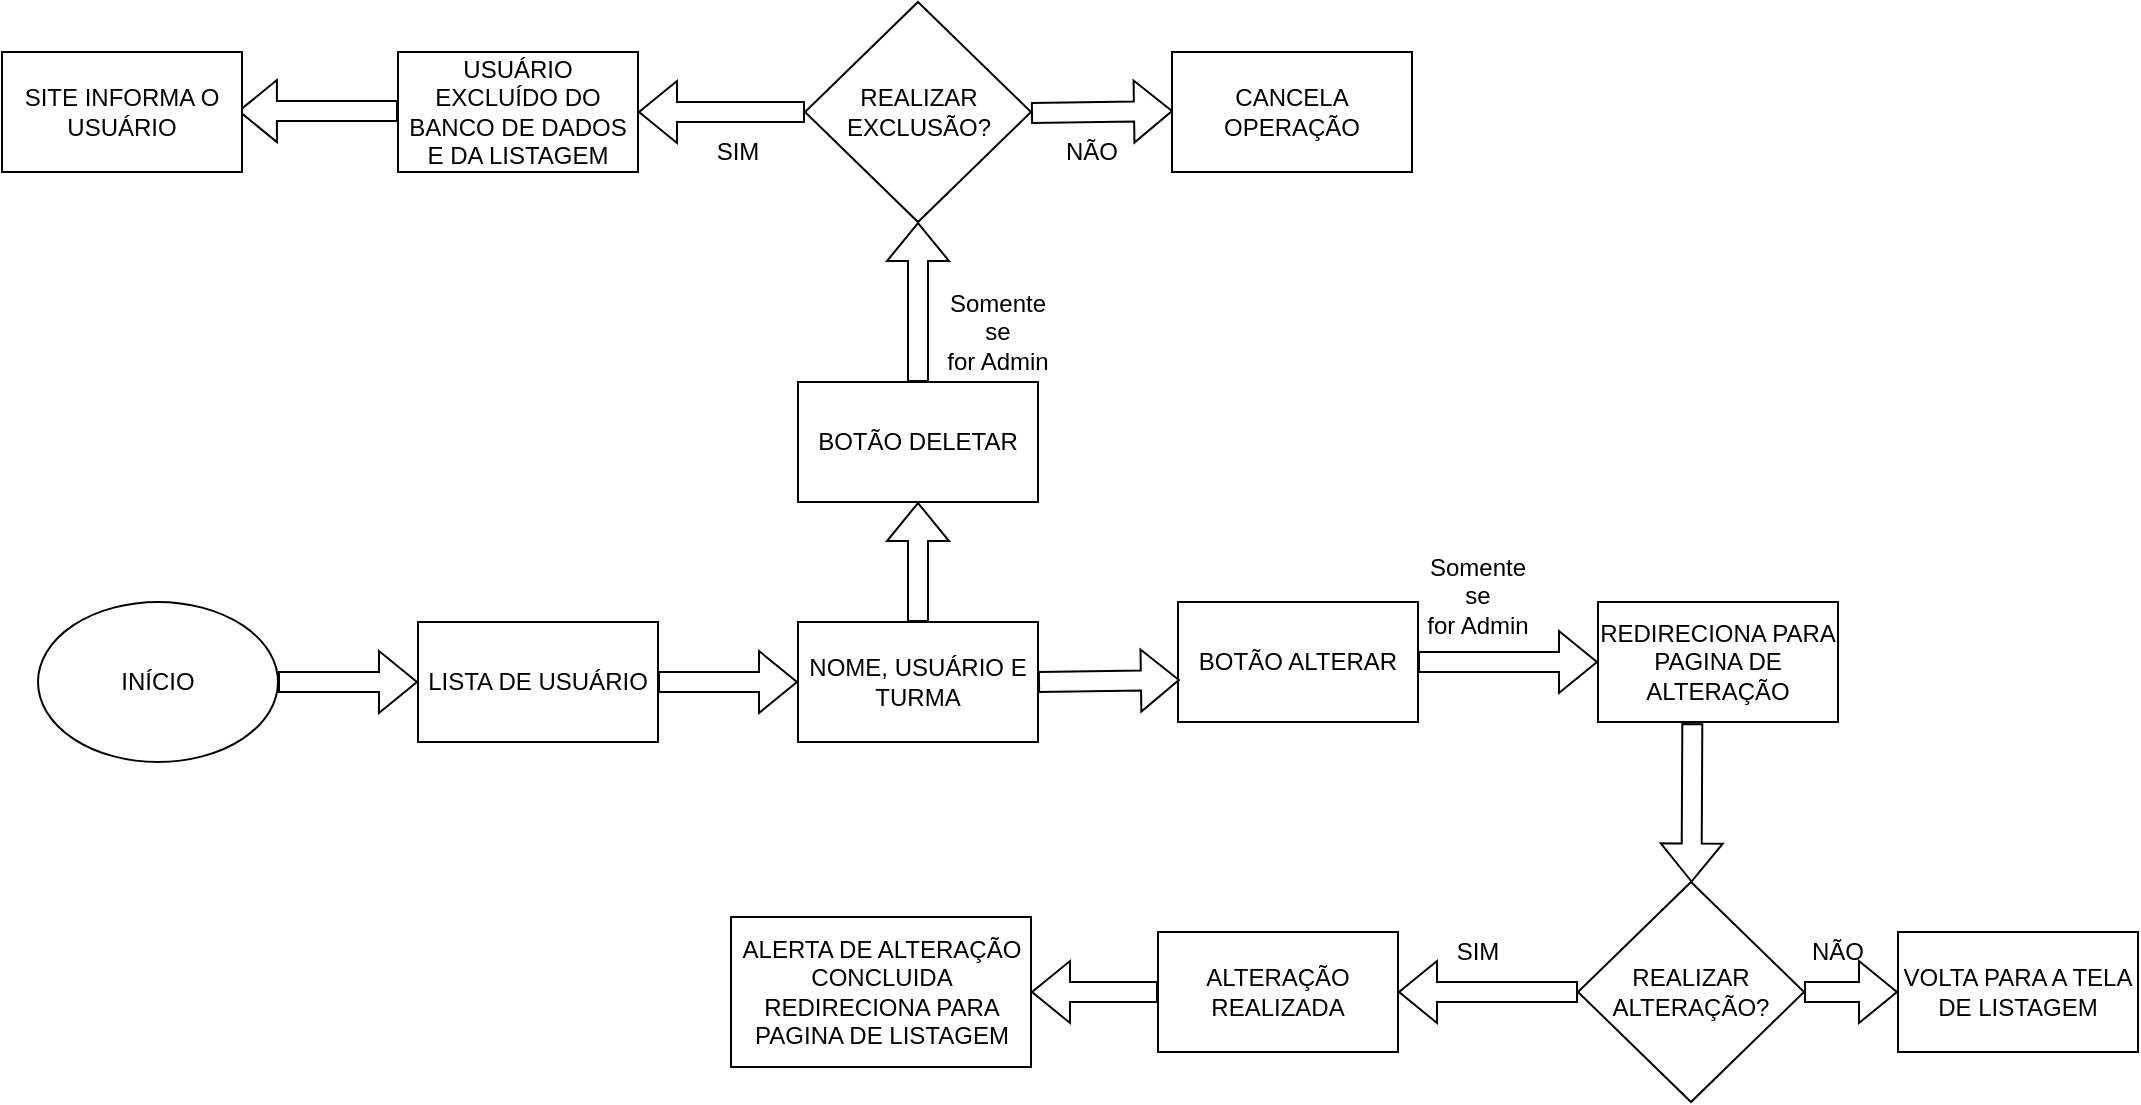 <mxfile version="26.0.16">
  <diagram name="Página-1" id="r3otI6wQ_K_i1wcqdXIX">
    <mxGraphModel dx="1390" dy="4292" grid="1" gridSize="10" guides="1" tooltips="1" connect="1" arrows="1" fold="1" page="1" pageScale="1" pageWidth="827" pageHeight="1169" math="0" shadow="0">
      <root>
        <mxCell id="0" />
        <mxCell id="1" parent="0" />
        <mxCell id="BA6NCAzBnOPJGDUu9WfR-1" value="INÍCIO" style="ellipse;whiteSpace=wrap;html=1;" parent="1" vertex="1">
          <mxGeometry x="20" y="-2320" width="120" height="80" as="geometry" />
        </mxCell>
        <mxCell id="BA6NCAzBnOPJGDUu9WfR-2" value="" style="shape=flexArrow;endArrow=classic;html=1;rounded=0;exitX=1;exitY=0.5;exitDx=0;exitDy=0;" parent="1" source="BA6NCAzBnOPJGDUu9WfR-1" target="BA6NCAzBnOPJGDUu9WfR-3" edge="1">
          <mxGeometry width="50" height="50" relative="1" as="geometry">
            <mxPoint x="390" y="-2360" as="sourcePoint" />
            <mxPoint x="210" y="-2280" as="targetPoint" />
          </mxGeometry>
        </mxCell>
        <mxCell id="BA6NCAzBnOPJGDUu9WfR-3" value="LISTA DE USUÁRIO" style="rounded=0;whiteSpace=wrap;html=1;" parent="1" vertex="1">
          <mxGeometry x="210" y="-2310" width="120" height="60" as="geometry" />
        </mxCell>
        <mxCell id="BA6NCAzBnOPJGDUu9WfR-4" value="" style="shape=flexArrow;endArrow=classic;html=1;rounded=0;exitX=1;exitY=0.5;exitDx=0;exitDy=0;" parent="1" target="BA6NCAzBnOPJGDUu9WfR-5" edge="1">
          <mxGeometry width="50" height="50" relative="1" as="geometry">
            <mxPoint x="330" y="-2280" as="sourcePoint" />
            <mxPoint x="400" y="-2280" as="targetPoint" />
          </mxGeometry>
        </mxCell>
        <mxCell id="BA6NCAzBnOPJGDUu9WfR-5" value="NOME, USUÁRIO E TURMA" style="rounded=0;whiteSpace=wrap;html=1;" parent="1" vertex="1">
          <mxGeometry x="400" y="-2310" width="120" height="60" as="geometry" />
        </mxCell>
        <mxCell id="BA6NCAzBnOPJGDUu9WfR-6" value="" style="shape=flexArrow;endArrow=classic;html=1;rounded=0;exitX=0.5;exitY=0;exitDx=0;exitDy=0;" parent="1" edge="1" source="BA6NCAzBnOPJGDUu9WfR-5">
          <mxGeometry width="50" height="50" relative="1" as="geometry">
            <mxPoint x="450" y="-2321" as="sourcePoint" />
            <mxPoint x="460" y="-2370" as="targetPoint" />
          </mxGeometry>
        </mxCell>
        <mxCell id="BA6NCAzBnOPJGDUu9WfR-7" value="BOTÃO ALTERAR" style="rounded=0;whiteSpace=wrap;html=1;" parent="1" vertex="1">
          <mxGeometry x="590" y="-2320" width="120" height="60" as="geometry" />
        </mxCell>
        <mxCell id="BA6NCAzBnOPJGDUu9WfR-8" value="" style="shape=flexArrow;endArrow=classic;html=1;rounded=0;exitX=1;exitY=0.5;exitDx=0;exitDy=0;" parent="1" target="BA6NCAzBnOPJGDUu9WfR-9" edge="1">
          <mxGeometry width="50" height="50" relative="1" as="geometry">
            <mxPoint x="710" y="-2290" as="sourcePoint" />
            <mxPoint x="780" y="-2290" as="targetPoint" />
          </mxGeometry>
        </mxCell>
        <mxCell id="BA6NCAzBnOPJGDUu9WfR-9" value="REDIRECIONA PARA PAGINA DE ALTERAÇÃO" style="rounded=0;whiteSpace=wrap;html=1;" parent="1" vertex="1">
          <mxGeometry x="800" y="-2320" width="120" height="60" as="geometry" />
        </mxCell>
        <mxCell id="BA6NCAzBnOPJGDUu9WfR-10" value="" style="shape=flexArrow;endArrow=classic;html=1;rounded=0;exitX=0.393;exitY=1.009;exitDx=0;exitDy=0;exitPerimeter=0;" parent="1" source="BA6NCAzBnOPJGDUu9WfR-9" target="BA6NCAzBnOPJGDUu9WfR-11" edge="1">
          <mxGeometry width="50" height="50" relative="1" as="geometry">
            <mxPoint x="860" y="-2160" as="sourcePoint" />
            <mxPoint x="827" y="-2170" as="targetPoint" />
          </mxGeometry>
        </mxCell>
        <mxCell id="BA6NCAzBnOPJGDUu9WfR-11" value="REALIZAR ALTERAÇÃO?" style="rhombus;whiteSpace=wrap;html=1;" parent="1" vertex="1">
          <mxGeometry x="790" y="-2180" width="113" height="110" as="geometry" />
        </mxCell>
        <mxCell id="BA6NCAzBnOPJGDUu9WfR-12" value="" style="shape=flexArrow;endArrow=classic;html=1;rounded=0;exitX=0;exitY=0.5;exitDx=0;exitDy=0;" parent="1" source="BA6NCAzBnOPJGDUu9WfR-11" target="BA6NCAzBnOPJGDUu9WfR-13" edge="1">
          <mxGeometry width="50" height="50" relative="1" as="geometry">
            <mxPoint x="670" y="-2100" as="sourcePoint" />
            <mxPoint x="690" y="-2125" as="targetPoint" />
          </mxGeometry>
        </mxCell>
        <mxCell id="BA6NCAzBnOPJGDUu9WfR-13" value="ALTERAÇÃO REALIZADA" style="rounded=0;whiteSpace=wrap;html=1;" parent="1" vertex="1">
          <mxGeometry x="580" y="-2155" width="120" height="60" as="geometry" />
        </mxCell>
        <mxCell id="BA6NCAzBnOPJGDUu9WfR-14" value="SIM" style="text;strokeColor=none;align=center;fillColor=none;html=1;verticalAlign=middle;whiteSpace=wrap;rounded=0;" parent="1" vertex="1">
          <mxGeometry x="710" y="-2160" width="60" height="30" as="geometry" />
        </mxCell>
        <mxCell id="BA6NCAzBnOPJGDUu9WfR-15" value="" style="shape=flexArrow;endArrow=classic;html=1;rounded=0;exitX=1;exitY=0.5;exitDx=0;exitDy=0;" parent="1" source="BA6NCAzBnOPJGDUu9WfR-11" target="BA6NCAzBnOPJGDUu9WfR-16" edge="1">
          <mxGeometry width="50" height="50" relative="1" as="geometry">
            <mxPoint x="930" y="-2130" as="sourcePoint" />
            <mxPoint x="960" y="-2125" as="targetPoint" />
          </mxGeometry>
        </mxCell>
        <mxCell id="BA6NCAzBnOPJGDUu9WfR-16" value="VOLTA PARA A TELA DE LISTAGEM" style="rounded=0;whiteSpace=wrap;html=1;" parent="1" vertex="1">
          <mxGeometry x="950" y="-2155" width="120" height="60" as="geometry" />
        </mxCell>
        <mxCell id="BA6NCAzBnOPJGDUu9WfR-17" value="NÃO" style="text;strokeColor=none;align=center;fillColor=none;html=1;verticalAlign=middle;whiteSpace=wrap;rounded=0;" parent="1" vertex="1">
          <mxGeometry x="890" y="-2160" width="60" height="30" as="geometry" />
        </mxCell>
        <mxCell id="BA6NCAzBnOPJGDUu9WfR-18" value="" style="shape=flexArrow;endArrow=classic;html=1;rounded=0;exitX=0;exitY=0.5;exitDx=0;exitDy=0;" parent="1" target="BA6NCAzBnOPJGDUu9WfR-19" edge="1">
          <mxGeometry width="50" height="50" relative="1" as="geometry">
            <mxPoint x="580" y="-2125" as="sourcePoint" />
            <mxPoint x="500" y="-2125" as="targetPoint" />
          </mxGeometry>
        </mxCell>
        <mxCell id="BA6NCAzBnOPJGDUu9WfR-19" value="ALERTA DE ALTERAÇÃO CONCLUIDA REDIRECIONA PARA PAGINA DE LISTAGEM" style="rounded=0;whiteSpace=wrap;html=1;" parent="1" vertex="1">
          <mxGeometry x="366.5" y="-2162.5" width="150" height="75" as="geometry" />
        </mxCell>
        <mxCell id="fB_9p1zCVW83rO7FXsep-1" value="Somente se&lt;div&gt;for Admin&lt;/div&gt;" style="text;strokeColor=none;align=center;fillColor=none;html=1;verticalAlign=middle;whiteSpace=wrap;rounded=0;" parent="1" vertex="1">
          <mxGeometry x="710" y="-2338" width="60" height="30" as="geometry" />
        </mxCell>
        <mxCell id="7_Ezq65WECjkLJBgG_0b-1" value="BOTÃO DELETAR" style="rounded=0;whiteSpace=wrap;html=1;" vertex="1" parent="1">
          <mxGeometry x="400" y="-2430" width="120" height="60" as="geometry" />
        </mxCell>
        <mxCell id="7_Ezq65WECjkLJBgG_0b-2" value="" style="shape=flexArrow;endArrow=classic;html=1;rounded=0;exitX=1;exitY=0.5;exitDx=0;exitDy=0;entryX=0.008;entryY=0.65;entryDx=0;entryDy=0;entryPerimeter=0;" edge="1" parent="1" source="BA6NCAzBnOPJGDUu9WfR-5" target="BA6NCAzBnOPJGDUu9WfR-7">
          <mxGeometry width="50" height="50" relative="1" as="geometry">
            <mxPoint x="540" y="-2270" as="sourcePoint" />
            <mxPoint x="540" y="-2330" as="targetPoint" />
          </mxGeometry>
        </mxCell>
        <mxCell id="7_Ezq65WECjkLJBgG_0b-5" value="" style="shape=flexArrow;endArrow=classic;html=1;rounded=0;exitX=0.5;exitY=0;exitDx=0;exitDy=0;entryX=0.5;entryY=1;entryDx=0;entryDy=0;" edge="1" parent="1" target="7_Ezq65WECjkLJBgG_0b-6" source="7_Ezq65WECjkLJBgG_0b-1">
          <mxGeometry width="50" height="50" relative="1" as="geometry">
            <mxPoint x="627" y="-2570" as="sourcePoint" />
            <mxPoint x="627" y="-2481" as="targetPoint" />
          </mxGeometry>
        </mxCell>
        <mxCell id="7_Ezq65WECjkLJBgG_0b-6" value="REALIZAR EXCLUSÃO?" style="rhombus;whiteSpace=wrap;html=1;" vertex="1" parent="1">
          <mxGeometry x="403.5" y="-2620" width="113" height="110" as="geometry" />
        </mxCell>
        <mxCell id="7_Ezq65WECjkLJBgG_0b-8" value="Somente se&lt;div&gt;for Admin&lt;/div&gt;" style="text;strokeColor=none;align=center;fillColor=none;html=1;verticalAlign=middle;whiteSpace=wrap;rounded=0;" vertex="1" parent="1">
          <mxGeometry x="470" y="-2470" width="60" height="30" as="geometry" />
        </mxCell>
        <mxCell id="7_Ezq65WECjkLJBgG_0b-9" value="" style="shape=flexArrow;endArrow=classic;html=1;rounded=0;exitX=1;exitY=0.5;exitDx=0;exitDy=0;entryX=0.008;entryY=0.65;entryDx=0;entryDy=0;entryPerimeter=0;" edge="1" parent="1">
          <mxGeometry width="50" height="50" relative="1" as="geometry">
            <mxPoint x="516.5" y="-2564.5" as="sourcePoint" />
            <mxPoint x="587.5" y="-2565.5" as="targetPoint" />
          </mxGeometry>
        </mxCell>
        <mxCell id="7_Ezq65WECjkLJBgG_0b-10" value="CANCELA OPERAÇÃO" style="rounded=0;whiteSpace=wrap;html=1;" vertex="1" parent="1">
          <mxGeometry x="587" y="-2595" width="120" height="60" as="geometry" />
        </mxCell>
        <mxCell id="7_Ezq65WECjkLJBgG_0b-11" value="" style="shape=flexArrow;endArrow=classic;html=1;rounded=0;exitX=0;exitY=0.5;exitDx=0;exitDy=0;" edge="1" parent="1" source="7_Ezq65WECjkLJBgG_0b-6">
          <mxGeometry width="50" height="50" relative="1" as="geometry">
            <mxPoint x="230" y="-2564.5" as="sourcePoint" />
            <mxPoint x="320" y="-2565" as="targetPoint" />
          </mxGeometry>
        </mxCell>
        <mxCell id="7_Ezq65WECjkLJBgG_0b-13" value="USUÁRIO EXCLUÍDO DO BANCO DE DADOS E DA LISTAGEM" style="rounded=0;whiteSpace=wrap;html=1;" vertex="1" parent="1">
          <mxGeometry x="200" y="-2595" width="120" height="60" as="geometry" />
        </mxCell>
        <mxCell id="7_Ezq65WECjkLJBgG_0b-14" value="SIM" style="text;strokeColor=none;align=center;fillColor=none;html=1;verticalAlign=middle;whiteSpace=wrap;rounded=0;" vertex="1" parent="1">
          <mxGeometry x="340" y="-2560" width="60" height="30" as="geometry" />
        </mxCell>
        <mxCell id="7_Ezq65WECjkLJBgG_0b-15" value="NÃO" style="text;strokeColor=none;align=center;fillColor=none;html=1;verticalAlign=middle;whiteSpace=wrap;rounded=0;" vertex="1" parent="1">
          <mxGeometry x="516.5" y="-2560" width="60" height="30" as="geometry" />
        </mxCell>
        <mxCell id="7_Ezq65WECjkLJBgG_0b-16" value="" style="shape=flexArrow;endArrow=classic;html=1;rounded=0;exitX=0;exitY=0.5;exitDx=0;exitDy=0;entryX=0.983;entryY=0.492;entryDx=0;entryDy=0;entryPerimeter=0;" edge="1" parent="1" target="7_Ezq65WECjkLJBgG_0b-17">
          <mxGeometry width="50" height="50" relative="1" as="geometry">
            <mxPoint x="200" y="-2565.5" as="sourcePoint" />
            <mxPoint x="116" y="-2565.5" as="targetPoint" />
          </mxGeometry>
        </mxCell>
        <mxCell id="7_Ezq65WECjkLJBgG_0b-17" value="SITE INFORMA O USUÁRIO" style="rounded=0;whiteSpace=wrap;html=1;" vertex="1" parent="1">
          <mxGeometry x="2" y="-2595" width="120" height="60" as="geometry" />
        </mxCell>
      </root>
    </mxGraphModel>
  </diagram>
</mxfile>
